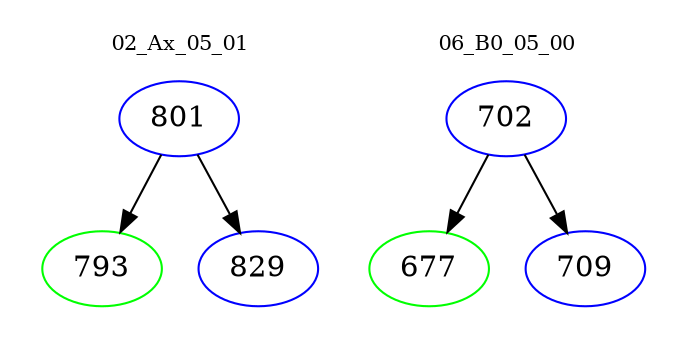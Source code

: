 digraph{
subgraph cluster_0 {
color = white
label = "02_Ax_05_01";
fontsize=10;
T0_801 [label="801", color="blue"]
T0_801 -> T0_793 [color="black"]
T0_793 [label="793", color="green"]
T0_801 -> T0_829 [color="black"]
T0_829 [label="829", color="blue"]
}
subgraph cluster_1 {
color = white
label = "06_B0_05_00";
fontsize=10;
T1_702 [label="702", color="blue"]
T1_702 -> T1_677 [color="black"]
T1_677 [label="677", color="green"]
T1_702 -> T1_709 [color="black"]
T1_709 [label="709", color="blue"]
}
}

